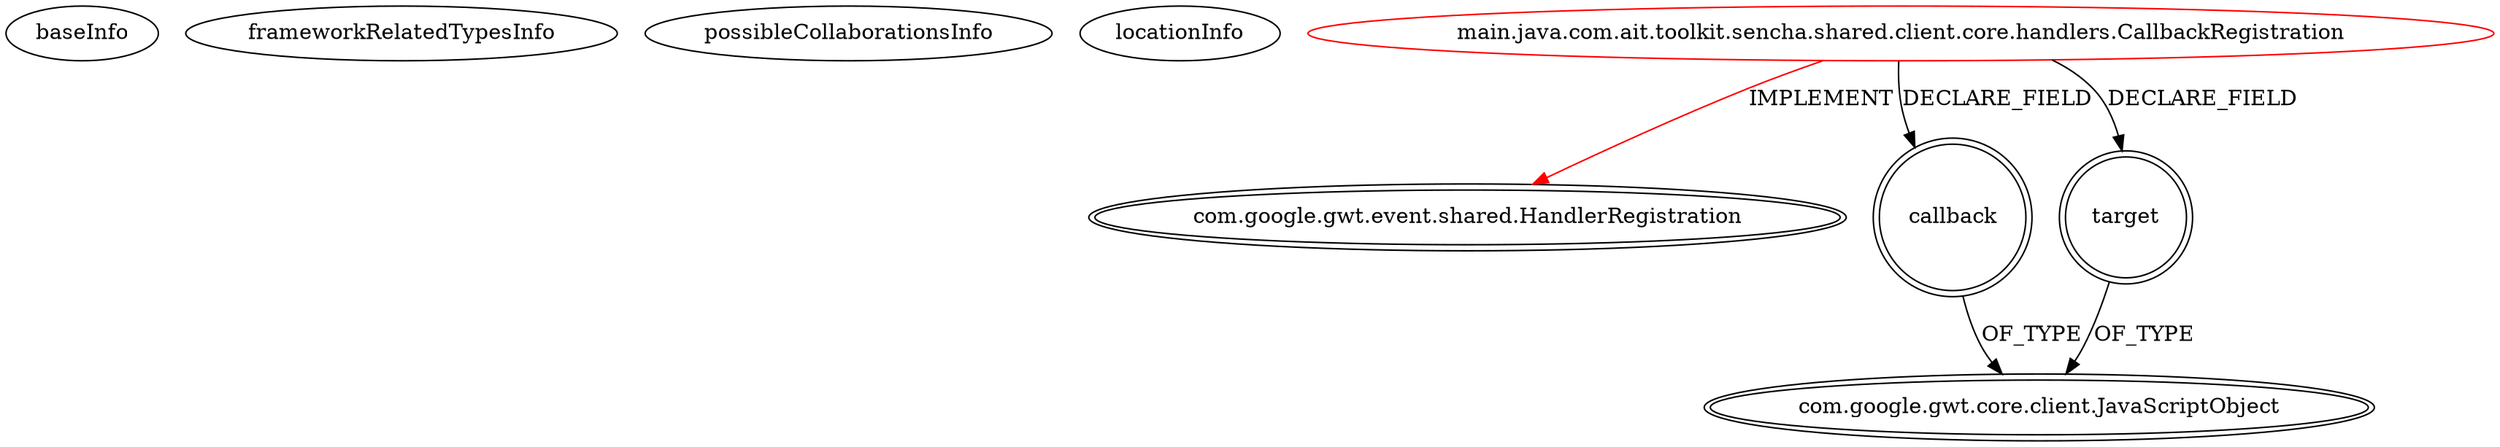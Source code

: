digraph {
baseInfo[graphId=490,category="extension_graph",isAnonymous=false,possibleRelation=false]
frameworkRelatedTypesInfo[0="com.google.gwt.event.shared.HandlerRegistration"]
possibleCollaborationsInfo[]
locationInfo[projectName="ahome-it-ahome-sencha-shared",filePath="/ahome-it-ahome-sencha-shared/ahome-sencha-shared-master/ahome-sencha-shared/src/main/java/com/ait/toolkit/sencha/shared/client/core/handlers/CallbackRegistration.java",contextSignature="CallbackRegistration",graphId="490"]
0[label="main.java.com.ait.toolkit.sencha.shared.client.core.handlers.CallbackRegistration",vertexType="ROOT_CLIENT_CLASS_DECLARATION",isFrameworkType=false,color=red]
1[label="com.google.gwt.event.shared.HandlerRegistration",vertexType="FRAMEWORK_INTERFACE_TYPE",isFrameworkType=true,peripheries=2]
2[label="callback",vertexType="FIELD_DECLARATION",isFrameworkType=true,peripheries=2,shape=circle]
3[label="com.google.gwt.core.client.JavaScriptObject",vertexType="FRAMEWORK_CLASS_TYPE",isFrameworkType=true,peripheries=2]
4[label="target",vertexType="FIELD_DECLARATION",isFrameworkType=true,peripheries=2,shape=circle]
0->1[label="IMPLEMENT",color=red]
0->2[label="DECLARE_FIELD"]
2->3[label="OF_TYPE"]
0->4[label="DECLARE_FIELD"]
4->3[label="OF_TYPE"]
}
